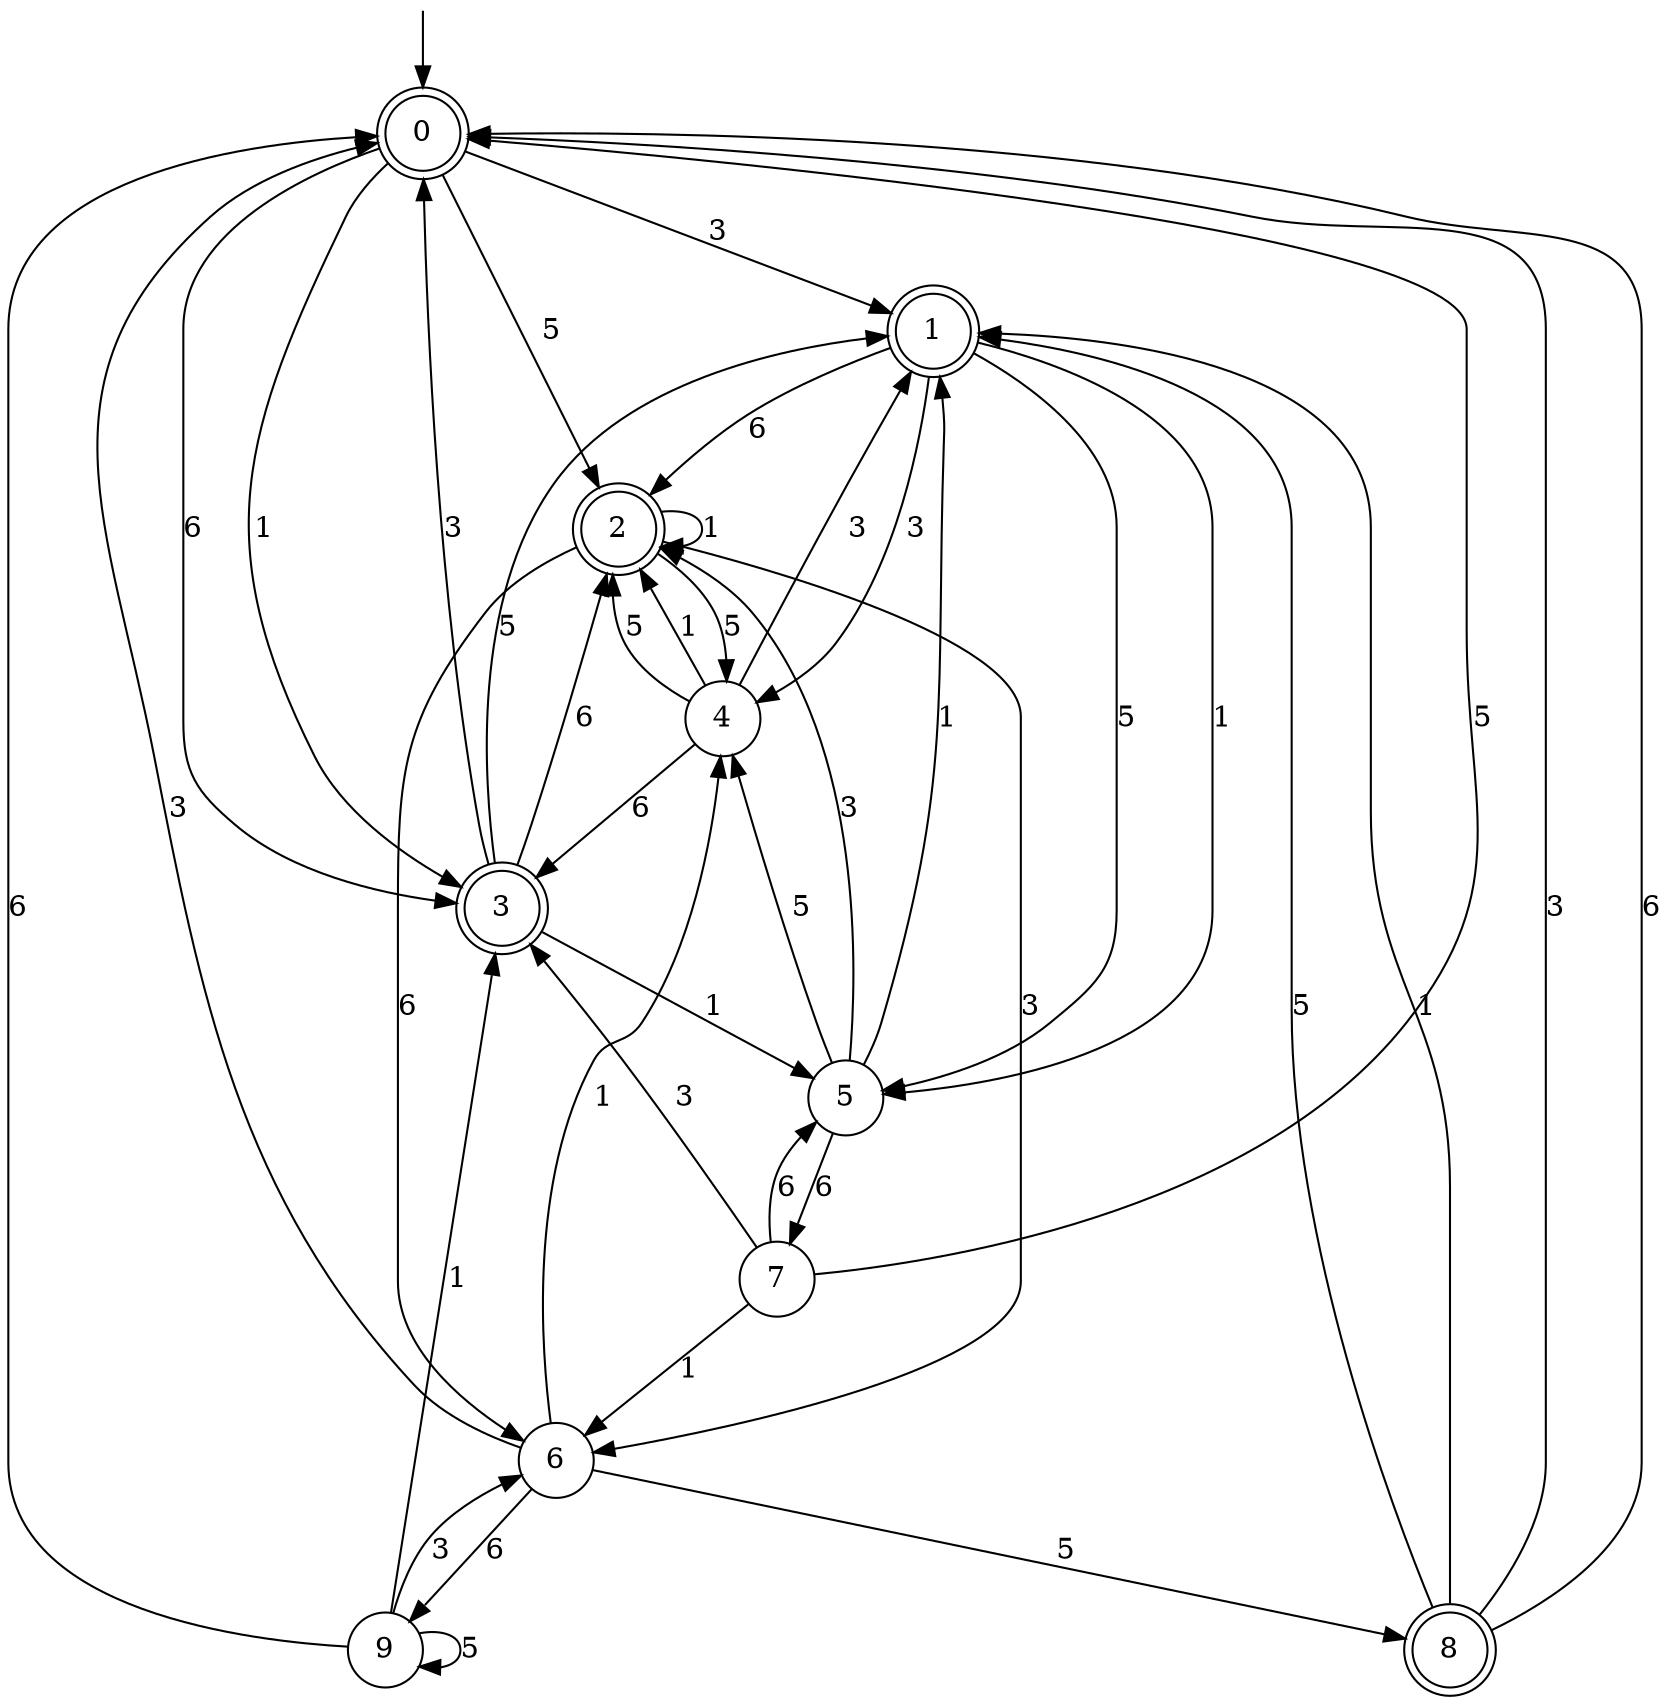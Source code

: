 digraph g {

	s0 [shape="doublecircle" label="0"];
	s1 [shape="doublecircle" label="1"];
	s2 [shape="doublecircle" label="2"];
	s3 [shape="doublecircle" label="3"];
	s4 [shape="circle" label="4"];
	s5 [shape="circle" label="5"];
	s6 [shape="circle" label="6"];
	s7 [shape="circle" label="7"];
	s8 [shape="doublecircle" label="8"];
	s9 [shape="circle" label="9"];
	s0 -> s1 [label="3"];
	s0 -> s2 [label="5"];
	s0 -> s3 [label="6"];
	s0 -> s3 [label="1"];
	s1 -> s4 [label="3"];
	s1 -> s5 [label="5"];
	s1 -> s2 [label="6"];
	s1 -> s5 [label="1"];
	s2 -> s6 [label="3"];
	s2 -> s4 [label="5"];
	s2 -> s6 [label="6"];
	s2 -> s2 [label="1"];
	s3 -> s0 [label="3"];
	s3 -> s1 [label="5"];
	s3 -> s2 [label="6"];
	s3 -> s5 [label="1"];
	s4 -> s1 [label="3"];
	s4 -> s2 [label="5"];
	s4 -> s3 [label="6"];
	s4 -> s2 [label="1"];
	s5 -> s2 [label="3"];
	s5 -> s4 [label="5"];
	s5 -> s7 [label="6"];
	s5 -> s1 [label="1"];
	s6 -> s0 [label="3"];
	s6 -> s8 [label="5"];
	s6 -> s9 [label="6"];
	s6 -> s4 [label="1"];
	s7 -> s3 [label="3"];
	s7 -> s0 [label="5"];
	s7 -> s5 [label="6"];
	s7 -> s6 [label="1"];
	s8 -> s0 [label="3"];
	s8 -> s1 [label="5"];
	s8 -> s0 [label="6"];
	s8 -> s1 [label="1"];
	s9 -> s6 [label="3"];
	s9 -> s9 [label="5"];
	s9 -> s0 [label="6"];
	s9 -> s3 [label="1"];

__start0 [label="" shape="none" width="0" height="0"];
__start0 -> s0;

}

